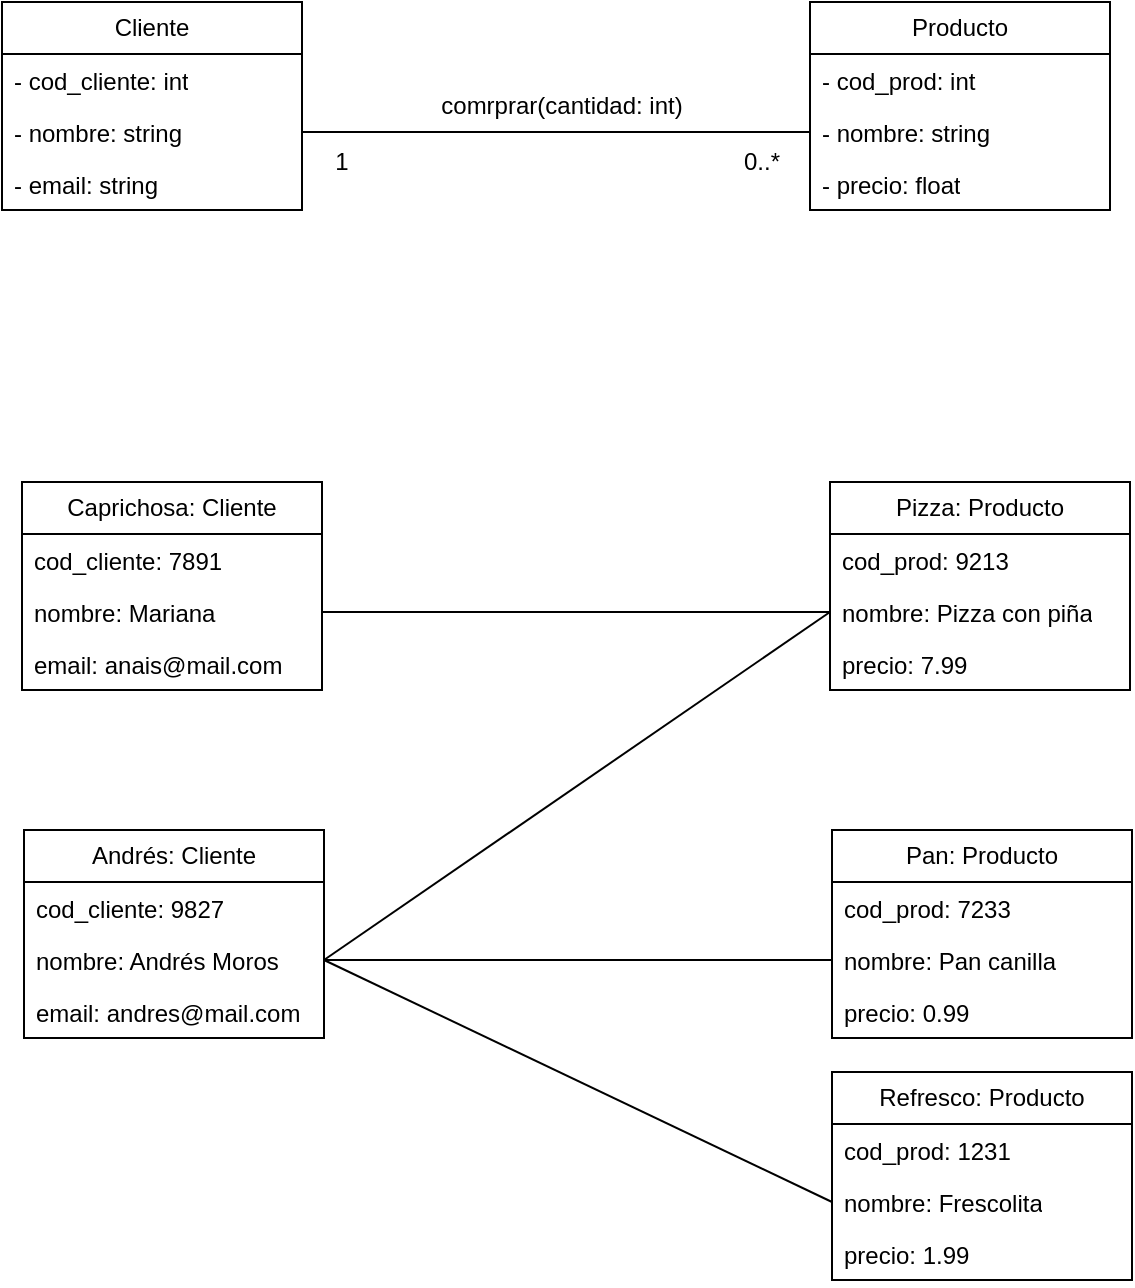 <mxfile version="27.0.8">
  <diagram name="Página-1" id="CmbxWyarDbFaO2J-etga">
    <mxGraphModel dx="1755" dy="1895" grid="0" gridSize="10" guides="1" tooltips="1" connect="1" arrows="1" fold="1" page="1" pageScale="1" pageWidth="827" pageHeight="1169" math="0" shadow="0">
      <root>
        <mxCell id="0" />
        <mxCell id="1" parent="0" />
        <mxCell id="qHV2S3w29oaP-WoEtjnd-112" value="" style="group" vertex="1" connectable="0" parent="1">
          <mxGeometry x="131" y="265" width="565" height="639" as="geometry" />
        </mxCell>
        <mxCell id="qHV2S3w29oaP-WoEtjnd-64" value="" style="group" vertex="1" connectable="0" parent="qHV2S3w29oaP-WoEtjnd-112">
          <mxGeometry width="554" height="104" as="geometry" />
        </mxCell>
        <mxCell id="qHV2S3w29oaP-WoEtjnd-11" value="Cliente" style="swimlane;fontStyle=0;childLayout=stackLayout;horizontal=1;startSize=26;fillColor=none;horizontalStack=0;resizeParent=1;resizeParentMax=0;resizeLast=0;collapsible=1;marginBottom=0;whiteSpace=wrap;html=1;" vertex="1" parent="qHV2S3w29oaP-WoEtjnd-64">
          <mxGeometry width="150" height="104" as="geometry">
            <mxRectangle x="343" y="50" width="80" height="30" as="alternateBounds" />
          </mxGeometry>
        </mxCell>
        <mxCell id="qHV2S3w29oaP-WoEtjnd-13" value="- cod_cliente: int" style="text;strokeColor=none;fillColor=none;align=left;verticalAlign=top;spacingLeft=4;spacingRight=4;overflow=hidden;rotatable=0;points=[[0,0.5],[1,0.5]];portConstraint=eastwest;whiteSpace=wrap;html=1;" vertex="1" parent="qHV2S3w29oaP-WoEtjnd-11">
          <mxGeometry y="26" width="150" height="26" as="geometry" />
        </mxCell>
        <mxCell id="qHV2S3w29oaP-WoEtjnd-12" value="- nombre: string" style="text;strokeColor=none;fillColor=none;align=left;verticalAlign=top;spacingLeft=4;spacingRight=4;overflow=hidden;rotatable=0;points=[[0,0.5],[1,0.5]];portConstraint=eastwest;whiteSpace=wrap;html=1;" vertex="1" parent="qHV2S3w29oaP-WoEtjnd-11">
          <mxGeometry y="52" width="150" height="26" as="geometry" />
        </mxCell>
        <mxCell id="qHV2S3w29oaP-WoEtjnd-14" value="- email: string" style="text;strokeColor=none;fillColor=none;align=left;verticalAlign=top;spacingLeft=4;spacingRight=4;overflow=hidden;rotatable=0;points=[[0,0.5],[1,0.5]];portConstraint=eastwest;whiteSpace=wrap;html=1;" vertex="1" parent="qHV2S3w29oaP-WoEtjnd-11">
          <mxGeometry y="78" width="150" height="26" as="geometry" />
        </mxCell>
        <mxCell id="qHV2S3w29oaP-WoEtjnd-50" value="Producto" style="swimlane;fontStyle=0;childLayout=stackLayout;horizontal=1;startSize=26;fillColor=none;horizontalStack=0;resizeParent=1;resizeParentMax=0;resizeLast=0;collapsible=1;marginBottom=0;whiteSpace=wrap;html=1;" vertex="1" parent="qHV2S3w29oaP-WoEtjnd-64">
          <mxGeometry x="404" width="150" height="104" as="geometry">
            <mxRectangle x="343" y="50" width="80" height="30" as="alternateBounds" />
          </mxGeometry>
        </mxCell>
        <mxCell id="qHV2S3w29oaP-WoEtjnd-51" value="- cod_prod: int" style="text;strokeColor=none;fillColor=none;align=left;verticalAlign=top;spacingLeft=4;spacingRight=4;overflow=hidden;rotatable=0;points=[[0,0.5],[1,0.5]];portConstraint=eastwest;whiteSpace=wrap;html=1;" vertex="1" parent="qHV2S3w29oaP-WoEtjnd-50">
          <mxGeometry y="26" width="150" height="26" as="geometry" />
        </mxCell>
        <mxCell id="qHV2S3w29oaP-WoEtjnd-52" value="- nombre: string" style="text;strokeColor=none;fillColor=none;align=left;verticalAlign=top;spacingLeft=4;spacingRight=4;overflow=hidden;rotatable=0;points=[[0,0.5],[1,0.5]];portConstraint=eastwest;whiteSpace=wrap;html=1;" vertex="1" parent="qHV2S3w29oaP-WoEtjnd-50">
          <mxGeometry y="52" width="150" height="26" as="geometry" />
        </mxCell>
        <mxCell id="qHV2S3w29oaP-WoEtjnd-53" value="- precio: float" style="text;strokeColor=none;fillColor=none;align=left;verticalAlign=top;spacingLeft=4;spacingRight=4;overflow=hidden;rotatable=0;points=[[0,0.5],[1,0.5]];portConstraint=eastwest;whiteSpace=wrap;html=1;" vertex="1" parent="qHV2S3w29oaP-WoEtjnd-50">
          <mxGeometry y="78" width="150" height="26" as="geometry" />
        </mxCell>
        <mxCell id="qHV2S3w29oaP-WoEtjnd-57" value="1" style="text;html=1;align=center;verticalAlign=middle;whiteSpace=wrap;rounded=0;" vertex="1" parent="qHV2S3w29oaP-WoEtjnd-64">
          <mxGeometry x="150" y="70" width="40" height="20" as="geometry" />
        </mxCell>
        <mxCell id="qHV2S3w29oaP-WoEtjnd-58" value="0..*" style="text;html=1;align=center;verticalAlign=middle;whiteSpace=wrap;rounded=0;" vertex="1" parent="qHV2S3w29oaP-WoEtjnd-64">
          <mxGeometry x="360" y="70" width="40" height="20" as="geometry" />
        </mxCell>
        <mxCell id="qHV2S3w29oaP-WoEtjnd-60" value="" style="endArrow=none;html=1;rounded=0;align=center;verticalAlign=bottom;labelBackgroundColor=none;exitX=1;exitY=0.5;exitDx=0;exitDy=0;entryX=0;entryY=0.5;entryDx=0;entryDy=0;" edge="1" parent="qHV2S3w29oaP-WoEtjnd-64" source="qHV2S3w29oaP-WoEtjnd-12" target="qHV2S3w29oaP-WoEtjnd-52">
          <mxGeometry relative="1" as="geometry">
            <mxPoint x="210" y="48" as="sourcePoint" />
            <mxPoint x="350" y="48" as="targetPoint" />
          </mxGeometry>
        </mxCell>
        <mxCell id="qHV2S3w29oaP-WoEtjnd-62" value="comrprar(cantidad: int)" style="text;html=1;align=center;verticalAlign=middle;whiteSpace=wrap;rounded=0;" vertex="1" parent="qHV2S3w29oaP-WoEtjnd-64">
          <mxGeometry x="210" y="42" width="140" height="20" as="geometry" />
        </mxCell>
        <mxCell id="qHV2S3w29oaP-WoEtjnd-91" value="" style="group" vertex="1" connectable="0" parent="qHV2S3w29oaP-WoEtjnd-112">
          <mxGeometry x="10" y="240" width="554" height="104" as="geometry" />
        </mxCell>
        <mxCell id="qHV2S3w29oaP-WoEtjnd-79" value="Caprichosa: Cliente" style="swimlane;fontStyle=0;childLayout=stackLayout;horizontal=1;startSize=26;fillColor=none;horizontalStack=0;resizeParent=1;resizeParentMax=0;resizeLast=0;collapsible=1;marginBottom=0;whiteSpace=wrap;html=1;" vertex="1" parent="qHV2S3w29oaP-WoEtjnd-91">
          <mxGeometry width="150" height="104" as="geometry">
            <mxRectangle x="343" y="50" width="80" height="30" as="alternateBounds" />
          </mxGeometry>
        </mxCell>
        <mxCell id="qHV2S3w29oaP-WoEtjnd-80" value="cod_cliente: 7891" style="text;strokeColor=none;fillColor=none;align=left;verticalAlign=top;spacingLeft=4;spacingRight=4;overflow=hidden;rotatable=0;points=[[0,0.5],[1,0.5]];portConstraint=eastwest;whiteSpace=wrap;html=1;" vertex="1" parent="qHV2S3w29oaP-WoEtjnd-79">
          <mxGeometry y="26" width="150" height="26" as="geometry" />
        </mxCell>
        <mxCell id="qHV2S3w29oaP-WoEtjnd-81" value="nombre: Mariana" style="text;strokeColor=none;fillColor=none;align=left;verticalAlign=top;spacingLeft=4;spacingRight=4;overflow=hidden;rotatable=0;points=[[0,0.5],[1,0.5]];portConstraint=eastwest;whiteSpace=wrap;html=1;" vertex="1" parent="qHV2S3w29oaP-WoEtjnd-79">
          <mxGeometry y="52" width="150" height="26" as="geometry" />
        </mxCell>
        <mxCell id="qHV2S3w29oaP-WoEtjnd-82" value="email: anais@mail.com" style="text;strokeColor=none;fillColor=none;align=left;verticalAlign=top;spacingLeft=4;spacingRight=4;overflow=hidden;rotatable=0;points=[[0,0.5],[1,0.5]];portConstraint=eastwest;whiteSpace=wrap;html=1;" vertex="1" parent="qHV2S3w29oaP-WoEtjnd-79">
          <mxGeometry y="78" width="150" height="26" as="geometry" />
        </mxCell>
        <mxCell id="qHV2S3w29oaP-WoEtjnd-83" value="Pizza: Producto" style="swimlane;fontStyle=0;childLayout=stackLayout;horizontal=1;startSize=26;fillColor=none;horizontalStack=0;resizeParent=1;resizeParentMax=0;resizeLast=0;collapsible=1;marginBottom=0;whiteSpace=wrap;html=1;" vertex="1" parent="qHV2S3w29oaP-WoEtjnd-91">
          <mxGeometry x="404" width="150" height="104" as="geometry">
            <mxRectangle x="343" y="50" width="80" height="30" as="alternateBounds" />
          </mxGeometry>
        </mxCell>
        <mxCell id="qHV2S3w29oaP-WoEtjnd-84" value="cod_prod: 9213" style="text;strokeColor=none;fillColor=none;align=left;verticalAlign=top;spacingLeft=4;spacingRight=4;overflow=hidden;rotatable=0;points=[[0,0.5],[1,0.5]];portConstraint=eastwest;whiteSpace=wrap;html=1;" vertex="1" parent="qHV2S3w29oaP-WoEtjnd-83">
          <mxGeometry y="26" width="150" height="26" as="geometry" />
        </mxCell>
        <mxCell id="qHV2S3w29oaP-WoEtjnd-85" value="nombre: Pizza con piña" style="text;strokeColor=none;fillColor=none;align=left;verticalAlign=top;spacingLeft=4;spacingRight=4;overflow=hidden;rotatable=0;points=[[0,0.5],[1,0.5]];portConstraint=eastwest;whiteSpace=wrap;html=1;" vertex="1" parent="qHV2S3w29oaP-WoEtjnd-83">
          <mxGeometry y="52" width="150" height="26" as="geometry" />
        </mxCell>
        <mxCell id="qHV2S3w29oaP-WoEtjnd-86" value="precio: 7.99" style="text;strokeColor=none;fillColor=none;align=left;verticalAlign=top;spacingLeft=4;spacingRight=4;overflow=hidden;rotatable=0;points=[[0,0.5],[1,0.5]];portConstraint=eastwest;whiteSpace=wrap;html=1;" vertex="1" parent="qHV2S3w29oaP-WoEtjnd-83">
          <mxGeometry y="78" width="150" height="26" as="geometry" />
        </mxCell>
        <mxCell id="qHV2S3w29oaP-WoEtjnd-89" value="" style="endArrow=none;html=1;rounded=0;align=center;verticalAlign=bottom;labelBackgroundColor=none;exitX=1;exitY=0.5;exitDx=0;exitDy=0;entryX=0;entryY=0.5;entryDx=0;entryDy=0;" edge="1" parent="qHV2S3w29oaP-WoEtjnd-91" source="qHV2S3w29oaP-WoEtjnd-81" target="qHV2S3w29oaP-WoEtjnd-85">
          <mxGeometry relative="1" as="geometry">
            <mxPoint x="210" y="48" as="sourcePoint" />
            <mxPoint x="350" y="48" as="targetPoint" />
          </mxGeometry>
        </mxCell>
        <mxCell id="qHV2S3w29oaP-WoEtjnd-93" value="Andrés: Cliente" style="swimlane;fontStyle=0;childLayout=stackLayout;horizontal=1;startSize=26;fillColor=none;horizontalStack=0;resizeParent=1;resizeParentMax=0;resizeLast=0;collapsible=1;marginBottom=0;whiteSpace=wrap;html=1;" vertex="1" parent="qHV2S3w29oaP-WoEtjnd-112">
          <mxGeometry x="11" y="414" width="150" height="104" as="geometry">
            <mxRectangle x="343" y="50" width="80" height="30" as="alternateBounds" />
          </mxGeometry>
        </mxCell>
        <mxCell id="qHV2S3w29oaP-WoEtjnd-94" value="cod_cliente: 9827" style="text;strokeColor=none;fillColor=none;align=left;verticalAlign=top;spacingLeft=4;spacingRight=4;overflow=hidden;rotatable=0;points=[[0,0.5],[1,0.5]];portConstraint=eastwest;whiteSpace=wrap;html=1;" vertex="1" parent="qHV2S3w29oaP-WoEtjnd-93">
          <mxGeometry y="26" width="150" height="26" as="geometry" />
        </mxCell>
        <mxCell id="qHV2S3w29oaP-WoEtjnd-95" value="nombre: Andrés Moros" style="text;strokeColor=none;fillColor=none;align=left;verticalAlign=top;spacingLeft=4;spacingRight=4;overflow=hidden;rotatable=0;points=[[0,0.5],[1,0.5]];portConstraint=eastwest;whiteSpace=wrap;html=1;" vertex="1" parent="qHV2S3w29oaP-WoEtjnd-93">
          <mxGeometry y="52" width="150" height="26" as="geometry" />
        </mxCell>
        <mxCell id="qHV2S3w29oaP-WoEtjnd-96" value="email: andres@mail.com" style="text;strokeColor=none;fillColor=none;align=left;verticalAlign=top;spacingLeft=4;spacingRight=4;overflow=hidden;rotatable=0;points=[[0,0.5],[1,0.5]];portConstraint=eastwest;whiteSpace=wrap;html=1;" vertex="1" parent="qHV2S3w29oaP-WoEtjnd-93">
          <mxGeometry y="78" width="150" height="26" as="geometry" />
        </mxCell>
        <mxCell id="qHV2S3w29oaP-WoEtjnd-97" value="Pan: Producto" style="swimlane;fontStyle=0;childLayout=stackLayout;horizontal=1;startSize=26;fillColor=none;horizontalStack=0;resizeParent=1;resizeParentMax=0;resizeLast=0;collapsible=1;marginBottom=0;whiteSpace=wrap;html=1;" vertex="1" parent="qHV2S3w29oaP-WoEtjnd-112">
          <mxGeometry x="415" y="414" width="150" height="104" as="geometry">
            <mxRectangle x="343" y="50" width="80" height="30" as="alternateBounds" />
          </mxGeometry>
        </mxCell>
        <mxCell id="qHV2S3w29oaP-WoEtjnd-98" value="cod_prod: 7233" style="text;strokeColor=none;fillColor=none;align=left;verticalAlign=top;spacingLeft=4;spacingRight=4;overflow=hidden;rotatable=0;points=[[0,0.5],[1,0.5]];portConstraint=eastwest;whiteSpace=wrap;html=1;" vertex="1" parent="qHV2S3w29oaP-WoEtjnd-97">
          <mxGeometry y="26" width="150" height="26" as="geometry" />
        </mxCell>
        <mxCell id="qHV2S3w29oaP-WoEtjnd-99" value="nombre: Pan canilla" style="text;strokeColor=none;fillColor=none;align=left;verticalAlign=top;spacingLeft=4;spacingRight=4;overflow=hidden;rotatable=0;points=[[0,0.5],[1,0.5]];portConstraint=eastwest;whiteSpace=wrap;html=1;" vertex="1" parent="qHV2S3w29oaP-WoEtjnd-97">
          <mxGeometry y="52" width="150" height="26" as="geometry" />
        </mxCell>
        <mxCell id="qHV2S3w29oaP-WoEtjnd-100" value="precio: 0.99" style="text;strokeColor=none;fillColor=none;align=left;verticalAlign=top;spacingLeft=4;spacingRight=4;overflow=hidden;rotatable=0;points=[[0,0.5],[1,0.5]];portConstraint=eastwest;whiteSpace=wrap;html=1;" vertex="1" parent="qHV2S3w29oaP-WoEtjnd-97">
          <mxGeometry y="78" width="150" height="26" as="geometry" />
        </mxCell>
        <mxCell id="qHV2S3w29oaP-WoEtjnd-101" value="" style="endArrow=none;html=1;rounded=0;align=center;verticalAlign=bottom;labelBackgroundColor=none;exitX=1;exitY=0.5;exitDx=0;exitDy=0;entryX=0;entryY=0.5;entryDx=0;entryDy=0;" edge="1" parent="qHV2S3w29oaP-WoEtjnd-112" source="qHV2S3w29oaP-WoEtjnd-95" target="qHV2S3w29oaP-WoEtjnd-99">
          <mxGeometry relative="1" as="geometry">
            <mxPoint x="221" y="462" as="sourcePoint" />
            <mxPoint x="361" y="462" as="targetPoint" />
          </mxGeometry>
        </mxCell>
        <mxCell id="qHV2S3w29oaP-WoEtjnd-102" value="Refresco: Producto" style="swimlane;fontStyle=0;childLayout=stackLayout;horizontal=1;startSize=26;fillColor=none;horizontalStack=0;resizeParent=1;resizeParentMax=0;resizeLast=0;collapsible=1;marginBottom=0;whiteSpace=wrap;html=1;" vertex="1" parent="qHV2S3w29oaP-WoEtjnd-112">
          <mxGeometry x="415" y="535" width="150" height="104" as="geometry">
            <mxRectangle x="343" y="50" width="80" height="30" as="alternateBounds" />
          </mxGeometry>
        </mxCell>
        <mxCell id="qHV2S3w29oaP-WoEtjnd-103" value="cod_prod: 1231" style="text;strokeColor=none;fillColor=none;align=left;verticalAlign=top;spacingLeft=4;spacingRight=4;overflow=hidden;rotatable=0;points=[[0,0.5],[1,0.5]];portConstraint=eastwest;whiteSpace=wrap;html=1;" vertex="1" parent="qHV2S3w29oaP-WoEtjnd-102">
          <mxGeometry y="26" width="150" height="26" as="geometry" />
        </mxCell>
        <mxCell id="qHV2S3w29oaP-WoEtjnd-104" value="nombre: Frescolita" style="text;strokeColor=none;fillColor=none;align=left;verticalAlign=top;spacingLeft=4;spacingRight=4;overflow=hidden;rotatable=0;points=[[0,0.5],[1,0.5]];portConstraint=eastwest;whiteSpace=wrap;html=1;" vertex="1" parent="qHV2S3w29oaP-WoEtjnd-102">
          <mxGeometry y="52" width="150" height="26" as="geometry" />
        </mxCell>
        <mxCell id="qHV2S3w29oaP-WoEtjnd-105" value="precio: 1.99" style="text;strokeColor=none;fillColor=none;align=left;verticalAlign=top;spacingLeft=4;spacingRight=4;overflow=hidden;rotatable=0;points=[[0,0.5],[1,0.5]];portConstraint=eastwest;whiteSpace=wrap;html=1;" vertex="1" parent="qHV2S3w29oaP-WoEtjnd-102">
          <mxGeometry y="78" width="150" height="26" as="geometry" />
        </mxCell>
        <mxCell id="qHV2S3w29oaP-WoEtjnd-110" value="" style="endArrow=none;html=1;rounded=0;align=center;verticalAlign=bottom;labelBackgroundColor=none;exitX=1;exitY=0.5;exitDx=0;exitDy=0;entryX=0;entryY=0.5;entryDx=0;entryDy=0;" edge="1" parent="qHV2S3w29oaP-WoEtjnd-112" source="qHV2S3w29oaP-WoEtjnd-95" target="qHV2S3w29oaP-WoEtjnd-104">
          <mxGeometry relative="1" as="geometry">
            <mxPoint x="343" y="470" as="sourcePoint" />
            <mxPoint x="597" y="470" as="targetPoint" />
          </mxGeometry>
        </mxCell>
        <mxCell id="qHV2S3w29oaP-WoEtjnd-111" value="" style="endArrow=none;html=1;rounded=0;align=center;verticalAlign=bottom;labelBackgroundColor=none;exitX=1;exitY=0.5;exitDx=0;exitDy=0;entryX=0;entryY=0.5;entryDx=0;entryDy=0;" edge="1" parent="qHV2S3w29oaP-WoEtjnd-112" source="qHV2S3w29oaP-WoEtjnd-95" target="qHV2S3w29oaP-WoEtjnd-85">
          <mxGeometry relative="1" as="geometry">
            <mxPoint x="308" y="471" as="sourcePoint" />
            <mxPoint x="562" y="471" as="targetPoint" />
          </mxGeometry>
        </mxCell>
      </root>
    </mxGraphModel>
  </diagram>
</mxfile>
